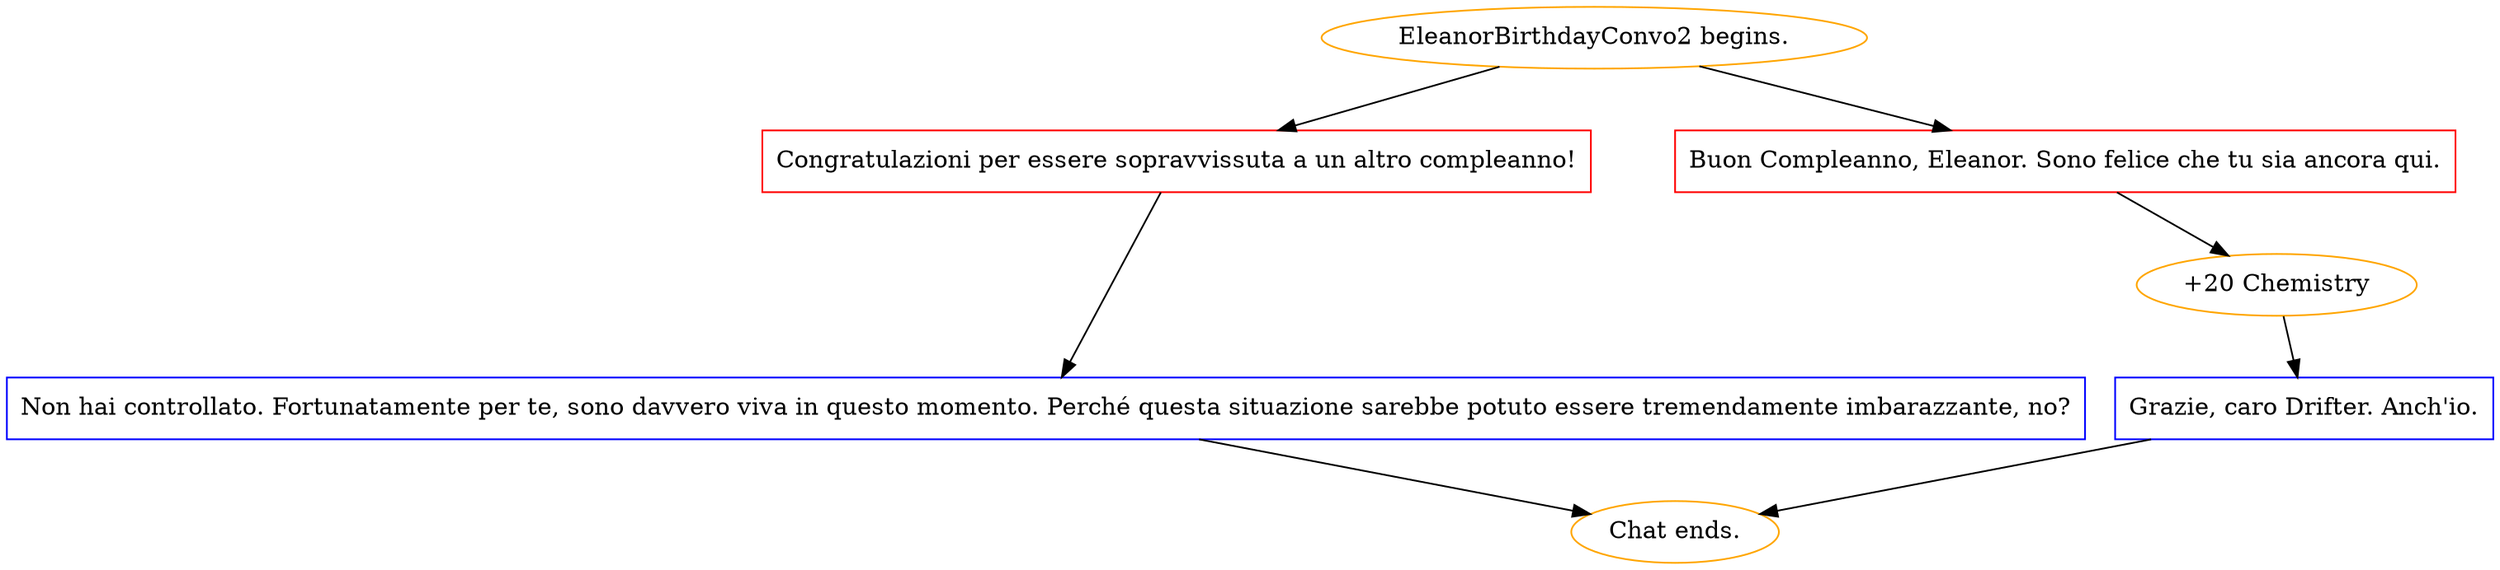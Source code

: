digraph {
	"EleanorBirthdayConvo2 begins." [color=orange];
		"EleanorBirthdayConvo2 begins." -> j3525702698;
		"EleanorBirthdayConvo2 begins." -> j2619749890;
	j3525702698 [label="Congratulazioni per essere sopravvissuta a un altro compleanno!",shape=box,color=red];
		j3525702698 -> j3394073944;
	j2619749890 [label="Buon Compleanno, Eleanor. Sono felice che tu sia ancora qui.",shape=box,color=red];
		j2619749890 -> j3231172653;
	j3394073944 [label="Non hai controllato. Fortunatamente per te, sono davvero viva in questo momento. Perché questa situazione sarebbe potuto essere tremendamente imbarazzante, no?",shape=box,color=blue];
		j3394073944 -> "Chat ends.";
	j3231172653 [label="+20 Chemistry",color=orange];
		j3231172653 -> j2784736766;
	"Chat ends." [color=orange];
	j2784736766 [label="Grazie, caro Drifter. Anch'io.",shape=box,color=blue];
		j2784736766 -> "Chat ends.";
}